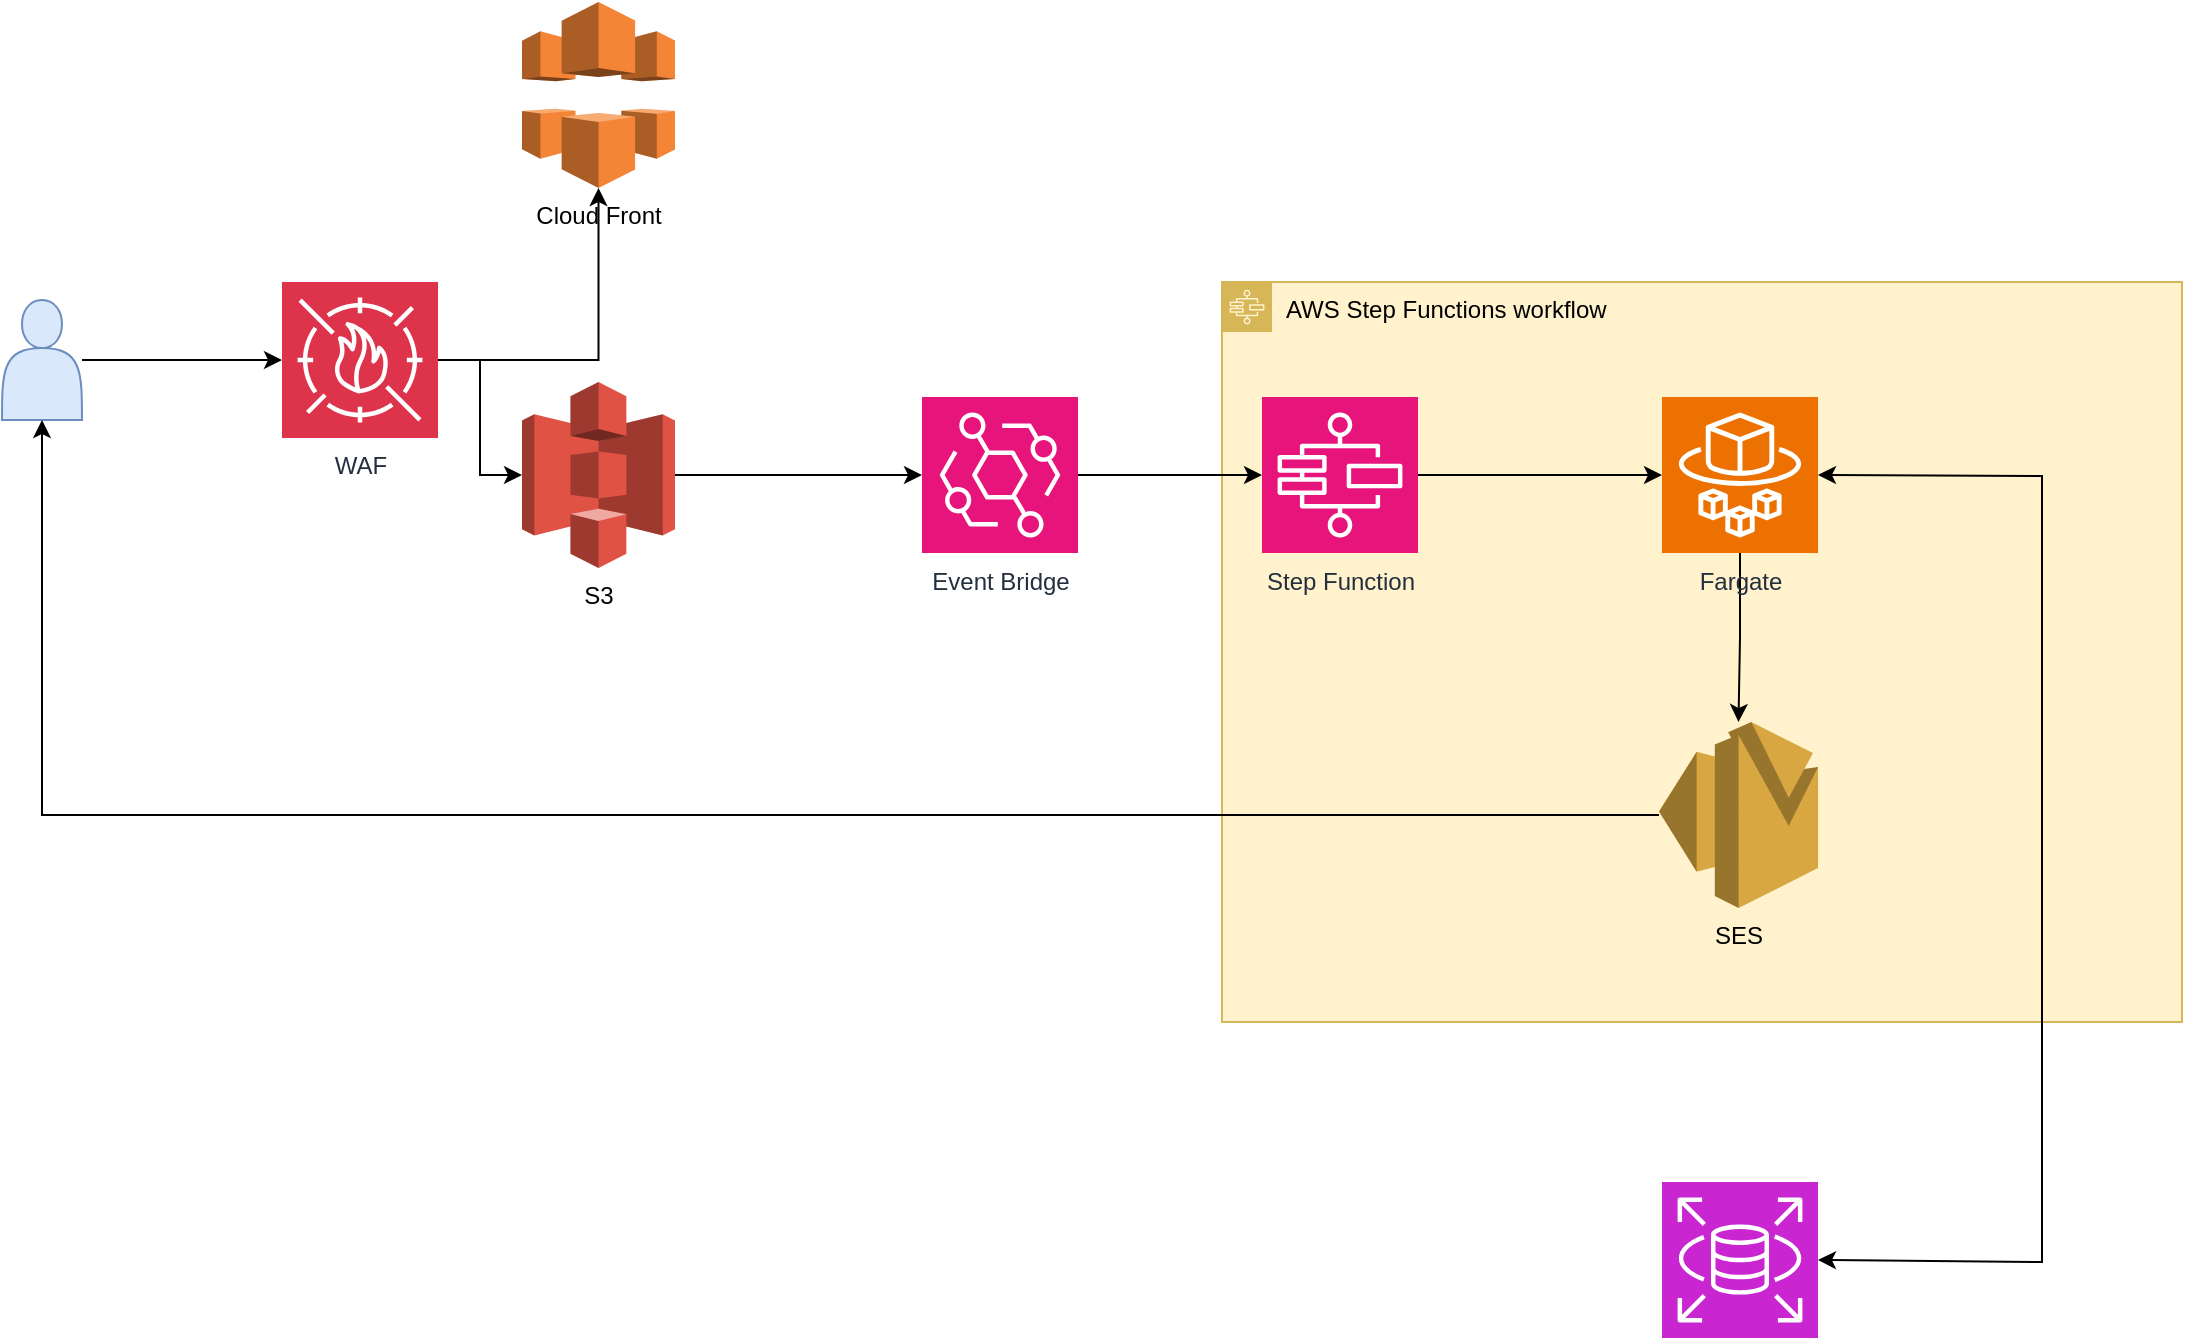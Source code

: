 <mxfile version="28.0.1">
  <diagram name="Page-1" id="YzFrnigtb5uBReaHWhYB">
    <mxGraphModel dx="925" dy="551" grid="1" gridSize="10" guides="1" tooltips="1" connect="1" arrows="1" fold="1" page="1" pageScale="1" pageWidth="850" pageHeight="1100" math="0" shadow="0">
      <root>
        <mxCell id="0" />
        <mxCell id="1" parent="0" />
        <mxCell id="zf8Nm5WWsWO-_jEQ5HFi-12" value="AWS Step Functions workflow" style="sketch=0;outlineConnect=0;html=1;whiteSpace=wrap;fontSize=12;fontStyle=0;shape=mxgraph.aws4.group;grIcon=mxgraph.aws4.group_aws_step_functions_workflow;strokeColor=#d6b656;fillColor=#fff2cc;verticalAlign=top;align=left;spacingLeft=30;dashed=0;" parent="1" vertex="1">
          <mxGeometry x="730" y="200" width="480" height="370" as="geometry" />
        </mxCell>
        <mxCell id="zf8Nm5WWsWO-_jEQ5HFi-1" value="" style="shape=actor;whiteSpace=wrap;html=1;fillColor=#dae8fc;strokeColor=#6c8ebf;" parent="1" vertex="1">
          <mxGeometry x="120" y="209" width="40" height="60" as="geometry" />
        </mxCell>
        <mxCell id="zf8Nm5WWsWO-_jEQ5HFi-6" style="edgeStyle=orthogonalEdgeStyle;rounded=0;orthogonalLoop=1;jettySize=auto;html=1;" parent="1" source="zf8Nm5WWsWO-_jEQ5HFi-2" target="zf8Nm5WWsWO-_jEQ5HFi-4" edge="1">
          <mxGeometry relative="1" as="geometry" />
        </mxCell>
        <mxCell id="zf8Nm5WWsWO-_jEQ5HFi-7" style="edgeStyle=orthogonalEdgeStyle;rounded=0;orthogonalLoop=1;jettySize=auto;html=1;" parent="1" source="zf8Nm5WWsWO-_jEQ5HFi-2" target="zf8Nm5WWsWO-_jEQ5HFi-5" edge="1">
          <mxGeometry relative="1" as="geometry" />
        </mxCell>
        <mxCell id="zf8Nm5WWsWO-_jEQ5HFi-2" value="WAF" style="sketch=0;points=[[0,0,0],[0.25,0,0],[0.5,0,0],[0.75,0,0],[1,0,0],[0,1,0],[0.25,1,0],[0.5,1,0],[0.75,1,0],[1,1,0],[0,0.25,0],[0,0.5,0],[0,0.75,0],[1,0.25,0],[1,0.5,0],[1,0.75,0]];outlineConnect=0;fontColor=#232F3E;fillColor=#DD344C;strokeColor=#ffffff;dashed=0;verticalLabelPosition=bottom;verticalAlign=top;align=center;html=1;fontSize=12;fontStyle=0;aspect=fixed;shape=mxgraph.aws4.resourceIcon;resIcon=mxgraph.aws4.waf;" parent="1" vertex="1">
          <mxGeometry x="260" y="200" width="78" height="78" as="geometry" />
        </mxCell>
        <mxCell id="zf8Nm5WWsWO-_jEQ5HFi-3" style="edgeStyle=orthogonalEdgeStyle;rounded=0;orthogonalLoop=1;jettySize=auto;html=1;entryX=0;entryY=0.5;entryDx=0;entryDy=0;entryPerimeter=0;" parent="1" source="zf8Nm5WWsWO-_jEQ5HFi-1" target="zf8Nm5WWsWO-_jEQ5HFi-2" edge="1">
          <mxGeometry relative="1" as="geometry" />
        </mxCell>
        <mxCell id="zf8Nm5WWsWO-_jEQ5HFi-4" value="Cloud Front" style="outlineConnect=0;dashed=0;verticalLabelPosition=bottom;verticalAlign=top;align=center;html=1;shape=mxgraph.aws3.cloudfront;fillColor=#F58536;gradientColor=none;" parent="1" vertex="1">
          <mxGeometry x="380" y="60" width="76.5" height="93" as="geometry" />
        </mxCell>
        <mxCell id="zf8Nm5WWsWO-_jEQ5HFi-9" style="edgeStyle=orthogonalEdgeStyle;rounded=0;orthogonalLoop=1;jettySize=auto;html=1;" parent="1" source="zf8Nm5WWsWO-_jEQ5HFi-5" target="zf8Nm5WWsWO-_jEQ5HFi-8" edge="1">
          <mxGeometry relative="1" as="geometry" />
        </mxCell>
        <mxCell id="zf8Nm5WWsWO-_jEQ5HFi-5" value="S3" style="outlineConnect=0;dashed=0;verticalLabelPosition=bottom;verticalAlign=top;align=center;html=1;shape=mxgraph.aws3.s3;fillColor=#E05243;gradientColor=none;" parent="1" vertex="1">
          <mxGeometry x="380" y="250" width="76.5" height="93" as="geometry" />
        </mxCell>
        <mxCell id="zf8Nm5WWsWO-_jEQ5HFi-8" value="Event Bridge" style="sketch=0;points=[[0,0,0],[0.25,0,0],[0.5,0,0],[0.75,0,0],[1,0,0],[0,1,0],[0.25,1,0],[0.5,1,0],[0.75,1,0],[1,1,0],[0,0.25,0],[0,0.5,0],[0,0.75,0],[1,0.25,0],[1,0.5,0],[1,0.75,0]];outlineConnect=0;fontColor=#232F3E;fillColor=#E7157B;strokeColor=#ffffff;dashed=0;verticalLabelPosition=bottom;verticalAlign=top;align=center;html=1;fontSize=12;fontStyle=0;aspect=fixed;shape=mxgraph.aws4.resourceIcon;resIcon=mxgraph.aws4.eventbridge;" parent="1" vertex="1">
          <mxGeometry x="580" y="257.5" width="78" height="78" as="geometry" />
        </mxCell>
        <mxCell id="zf8Nm5WWsWO-_jEQ5HFi-14" style="edgeStyle=orthogonalEdgeStyle;rounded=0;orthogonalLoop=1;jettySize=auto;html=1;" parent="1" source="zf8Nm5WWsWO-_jEQ5HFi-10" target="zf8Nm5WWsWO-_jEQ5HFi-13" edge="1">
          <mxGeometry relative="1" as="geometry" />
        </mxCell>
        <mxCell id="zf8Nm5WWsWO-_jEQ5HFi-10" value="Step Function" style="sketch=0;points=[[0,0,0],[0.25,0,0],[0.5,0,0],[0.75,0,0],[1,0,0],[0,1,0],[0.25,1,0],[0.5,1,0],[0.75,1,0],[1,1,0],[0,0.25,0],[0,0.5,0],[0,0.75,0],[1,0.25,0],[1,0.5,0],[1,0.75,0]];outlineConnect=0;fontColor=#232F3E;fillColor=#E7157B;strokeColor=#ffffff;dashed=0;verticalLabelPosition=bottom;verticalAlign=top;align=center;html=1;fontSize=12;fontStyle=0;aspect=fixed;shape=mxgraph.aws4.resourceIcon;resIcon=mxgraph.aws4.step_functions;" parent="1" vertex="1">
          <mxGeometry x="750" y="257.5" width="78" height="78" as="geometry" />
        </mxCell>
        <mxCell id="zf8Nm5WWsWO-_jEQ5HFi-11" style="edgeStyle=orthogonalEdgeStyle;rounded=0;orthogonalLoop=1;jettySize=auto;html=1;entryX=0;entryY=0.5;entryDx=0;entryDy=0;entryPerimeter=0;" parent="1" source="zf8Nm5WWsWO-_jEQ5HFi-8" target="zf8Nm5WWsWO-_jEQ5HFi-10" edge="1">
          <mxGeometry relative="1" as="geometry" />
        </mxCell>
        <mxCell id="L2-gxQ6Svig_AD2ekjAz-4" style="edgeStyle=orthogonalEdgeStyle;rounded=0;orthogonalLoop=1;jettySize=auto;html=1;" edge="1" parent="1" source="zf8Nm5WWsWO-_jEQ5HFi-13" target="L2-gxQ6Svig_AD2ekjAz-1">
          <mxGeometry relative="1" as="geometry" />
        </mxCell>
        <mxCell id="zf8Nm5WWsWO-_jEQ5HFi-13" value="Fargate" style="sketch=0;points=[[0,0,0],[0.25,0,0],[0.5,0,0],[0.75,0,0],[1,0,0],[0,1,0],[0.25,1,0],[0.5,1,0],[0.75,1,0],[1,1,0],[0,0.25,0],[0,0.5,0],[0,0.75,0],[1,0.25,0],[1,0.5,0],[1,0.75,0]];outlineConnect=0;fontColor=#232F3E;fillColor=#ED7100;strokeColor=#ffffff;dashed=0;verticalLabelPosition=bottom;verticalAlign=top;align=center;html=1;fontSize=12;fontStyle=0;aspect=fixed;shape=mxgraph.aws4.resourceIcon;resIcon=mxgraph.aws4.fargate;" parent="1" vertex="1">
          <mxGeometry x="950" y="257.5" width="78" height="78" as="geometry" />
        </mxCell>
        <mxCell id="L2-gxQ6Svig_AD2ekjAz-5" style="edgeStyle=orthogonalEdgeStyle;rounded=0;orthogonalLoop=1;jettySize=auto;html=1;entryX=0.5;entryY=1;entryDx=0;entryDy=0;" edge="1" parent="1" source="L2-gxQ6Svig_AD2ekjAz-1" target="zf8Nm5WWsWO-_jEQ5HFi-1">
          <mxGeometry relative="1" as="geometry" />
        </mxCell>
        <mxCell id="L2-gxQ6Svig_AD2ekjAz-1" value="SES" style="outlineConnect=0;dashed=0;verticalLabelPosition=bottom;verticalAlign=top;align=center;html=1;shape=mxgraph.aws3.ses;fillColor=#D9A741;gradientColor=none;" vertex="1" parent="1">
          <mxGeometry x="948.5" y="420" width="79.5" height="93" as="geometry" />
        </mxCell>
        <mxCell id="L2-gxQ6Svig_AD2ekjAz-2" value="" style="sketch=0;points=[[0,0,0],[0.25,0,0],[0.5,0,0],[0.75,0,0],[1,0,0],[0,1,0],[0.25,1,0],[0.5,1,0],[0.75,1,0],[1,1,0],[0,0.25,0],[0,0.5,0],[0,0.75,0],[1,0.25,0],[1,0.5,0],[1,0.75,0]];outlineConnect=0;fontColor=#232F3E;fillColor=#C925D1;strokeColor=#ffffff;dashed=0;verticalLabelPosition=bottom;verticalAlign=top;align=center;html=1;fontSize=12;fontStyle=0;aspect=fixed;shape=mxgraph.aws4.resourceIcon;resIcon=mxgraph.aws4.rds;" vertex="1" parent="1">
          <mxGeometry x="950" y="650" width="78" height="78" as="geometry" />
        </mxCell>
        <mxCell id="L2-gxQ6Svig_AD2ekjAz-3" value="" style="endArrow=classic;startArrow=classic;html=1;rounded=0;entryX=1;entryY=0.5;entryDx=0;entryDy=0;entryPerimeter=0;exitX=1;exitY=0.5;exitDx=0;exitDy=0;exitPerimeter=0;" edge="1" parent="1" source="L2-gxQ6Svig_AD2ekjAz-2" target="zf8Nm5WWsWO-_jEQ5HFi-13">
          <mxGeometry width="50" height="50" relative="1" as="geometry">
            <mxPoint x="760" y="550" as="sourcePoint" />
            <mxPoint x="810" y="500" as="targetPoint" />
            <Array as="points">
              <mxPoint x="1140" y="690" />
              <mxPoint x="1140" y="500" />
              <mxPoint x="1140" y="297" />
            </Array>
          </mxGeometry>
        </mxCell>
      </root>
    </mxGraphModel>
  </diagram>
</mxfile>
